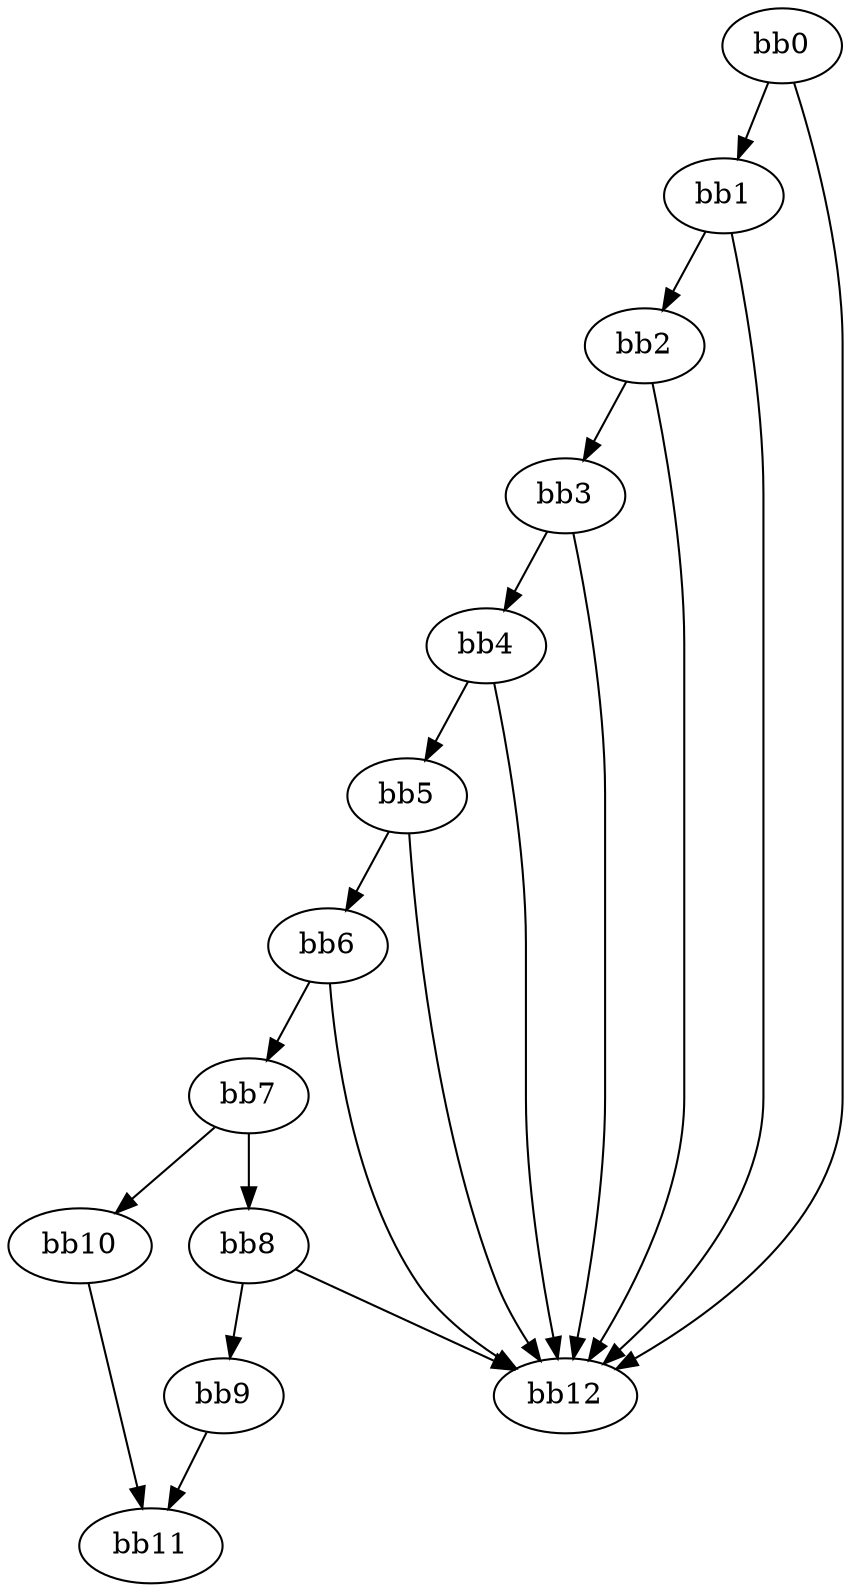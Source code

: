 digraph {
    0 [ label = "bb0\l" ]
    1 [ label = "bb1\l" ]
    2 [ label = "bb2\l" ]
    3 [ label = "bb3\l" ]
    4 [ label = "bb4\l" ]
    5 [ label = "bb5\l" ]
    6 [ label = "bb6\l" ]
    7 [ label = "bb7\l" ]
    8 [ label = "bb8\l" ]
    9 [ label = "bb9\l" ]
    10 [ label = "bb10\l" ]
    11 [ label = "bb11\l" ]
    12 [ label = "bb12\l" ]
    0 -> 1 [ ]
    0 -> 12 [ ]
    1 -> 2 [ ]
    1 -> 12 [ ]
    2 -> 3 [ ]
    2 -> 12 [ ]
    3 -> 4 [ ]
    3 -> 12 [ ]
    4 -> 5 [ ]
    4 -> 12 [ ]
    5 -> 6 [ ]
    5 -> 12 [ ]
    6 -> 7 [ ]
    6 -> 12 [ ]
    7 -> 8 [ ]
    7 -> 10 [ ]
    8 -> 9 [ ]
    8 -> 12 [ ]
    9 -> 11 [ ]
    10 -> 11 [ ]
}

